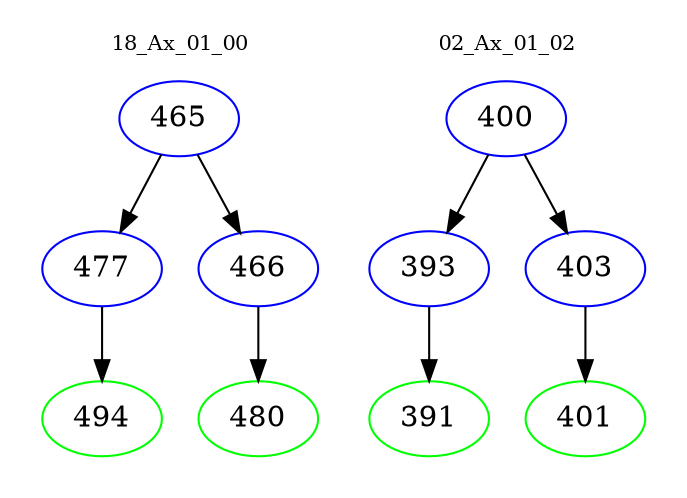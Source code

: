 digraph{
subgraph cluster_0 {
color = white
label = "18_Ax_01_00";
fontsize=10;
T0_465 [label="465", color="blue"]
T0_465 -> T0_477 [color="black"]
T0_477 [label="477", color="blue"]
T0_477 -> T0_494 [color="black"]
T0_494 [label="494", color="green"]
T0_465 -> T0_466 [color="black"]
T0_466 [label="466", color="blue"]
T0_466 -> T0_480 [color="black"]
T0_480 [label="480", color="green"]
}
subgraph cluster_1 {
color = white
label = "02_Ax_01_02";
fontsize=10;
T1_400 [label="400", color="blue"]
T1_400 -> T1_393 [color="black"]
T1_393 [label="393", color="blue"]
T1_393 -> T1_391 [color="black"]
T1_391 [label="391", color="green"]
T1_400 -> T1_403 [color="black"]
T1_403 [label="403", color="blue"]
T1_403 -> T1_401 [color="black"]
T1_401 [label="401", color="green"]
}
}
